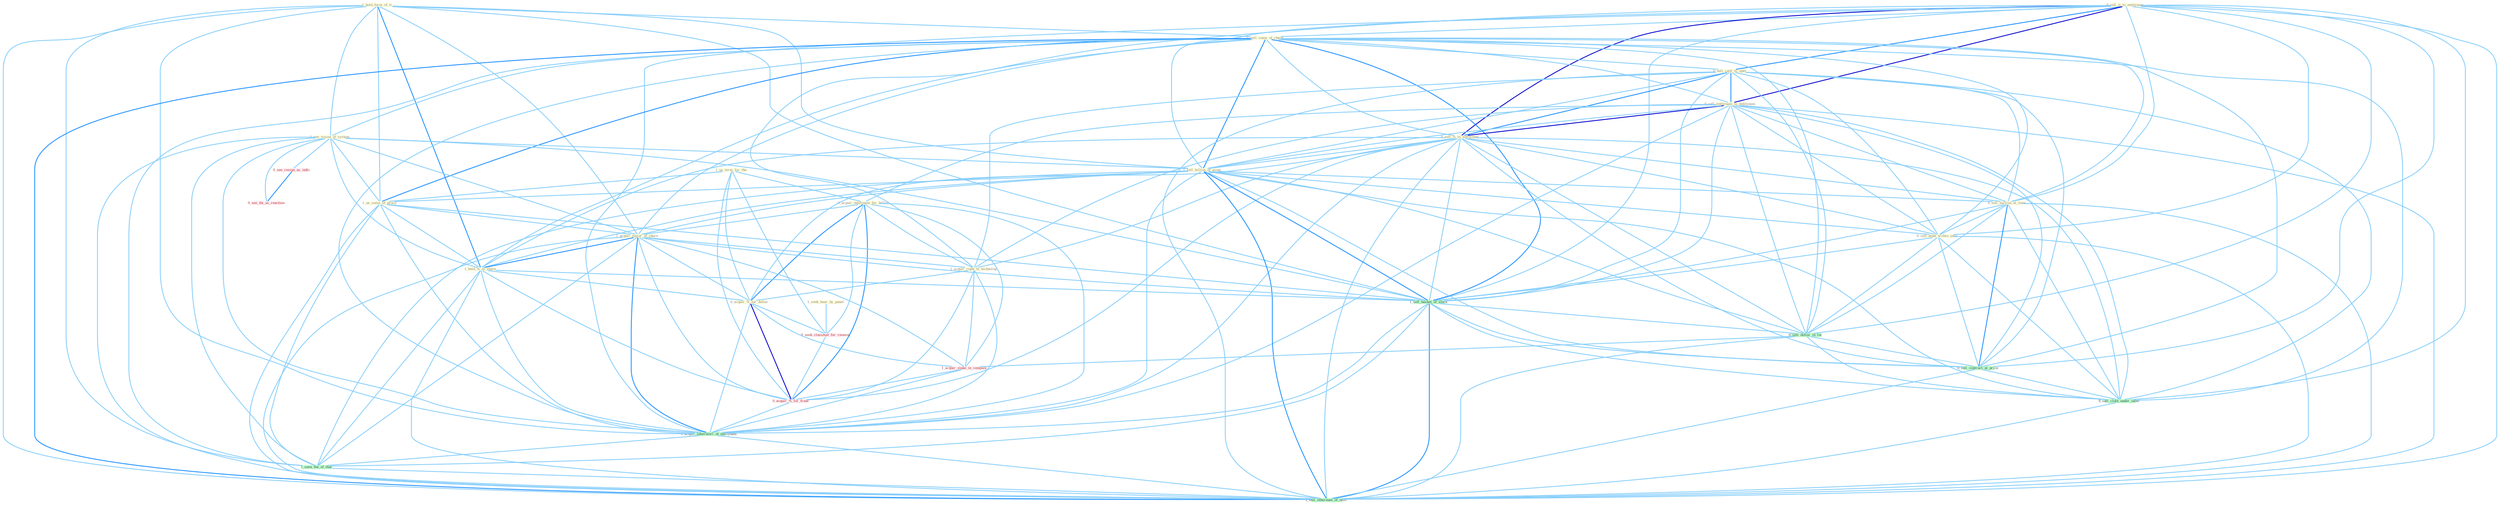 Graph G{ 
    node
    [shape=polygon,style=filled,width=.5,height=.06,color="#BDFCC9",fixedsize=true,fontsize=4,
    fontcolor="#2f4f4f"];
    {node
    [color="#ffffe0", fontcolor="#8b7d6b"] "1_hold_form_of_it " "1_us_term_for_the " "1_seek_hear_by_panel " "0_sell_it_to_entitynam " "1_sell_some_of_check " "1_see_vision_of_system " "0_sell_cattl_to_oper " "0_sell_entitynam_to_entitynam " "0_acquir_entitynam_for_billion " "0_sell_%_to_entitynam " "1_sell_billion_of_asset " "1_us_some_of_proce " "1_acquir_major_of_share " "0_sell_million_at_time " "1_acquir_right_to_technolog " "1_hold_%_of_share " "0_sell_bond_within_year " "0_acquir_%_for_dollar "}
{node [color="#fff0f5", fontcolor="#b22222"] "0_seek_classmat_for_reunion " "0_see_resign_as_indic " "1_acquir_stake_in_compani " "0_acquir_%_for_franc " "0_see_thi_as_reaction "}
edge [color="#B0E2FF"];

	"1_hold_form_of_it " -- "1_sell_some_of_check " [w="1", color="#87cefa" ];
	"1_hold_form_of_it " -- "1_see_vision_of_system " [w="1", color="#87cefa" ];
	"1_hold_form_of_it " -- "1_sell_billion_of_asset " [w="1", color="#87cefa" ];
	"1_hold_form_of_it " -- "1_us_some_of_proce " [w="1", color="#87cefa" ];
	"1_hold_form_of_it " -- "1_acquir_major_of_share " [w="1", color="#87cefa" ];
	"1_hold_form_of_it " -- "1_hold_%_of_share " [w="2", color="#1e90ff" , len=0.8];
	"1_hold_form_of_it " -- "1_sell_basket_of_stock " [w="1", color="#87cefa" ];
	"1_hold_form_of_it " -- "1_acquir_laboratori_of_entitynam " [w="1", color="#87cefa" ];
	"1_hold_form_of_it " -- "1_seen_the_of_that " [w="1", color="#87cefa" ];
	"1_hold_form_of_it " -- "1_sell_othernum_of_offic " [w="1", color="#87cefa" ];
	"1_us_term_for_the " -- "0_acquir_entitynam_for_billion " [w="1", color="#87cefa" ];
	"1_us_term_for_the " -- "1_us_some_of_proce " [w="1", color="#87cefa" ];
	"1_us_term_for_the " -- "0_acquir_%_for_dollar " [w="1", color="#87cefa" ];
	"1_us_term_for_the " -- "0_seek_classmat_for_reunion " [w="1", color="#87cefa" ];
	"1_us_term_for_the " -- "0_acquir_%_for_franc " [w="1", color="#87cefa" ];
	"1_seek_hear_by_panel " -- "0_seek_classmat_for_reunion " [w="1", color="#87cefa" ];
	"0_sell_it_to_entitynam " -- "1_sell_some_of_check " [w="1", color="#87cefa" ];
	"0_sell_it_to_entitynam " -- "0_sell_cattl_to_oper " [w="2", color="#1e90ff" , len=0.8];
	"0_sell_it_to_entitynam " -- "0_sell_entitynam_to_entitynam " [w="3", color="#0000cd" , len=0.6];
	"0_sell_it_to_entitynam " -- "0_sell_%_to_entitynam " [w="3", color="#0000cd" , len=0.6];
	"0_sell_it_to_entitynam " -- "1_sell_billion_of_asset " [w="1", color="#87cefa" ];
	"0_sell_it_to_entitynam " -- "0_sell_million_at_time " [w="1", color="#87cefa" ];
	"0_sell_it_to_entitynam " -- "1_acquir_right_to_technolog " [w="1", color="#87cefa" ];
	"0_sell_it_to_entitynam " -- "0_sell_bond_within_year " [w="1", color="#87cefa" ];
	"0_sell_it_to_entitynam " -- "1_sell_basket_of_stock " [w="1", color="#87cefa" ];
	"0_sell_it_to_entitynam " -- "0_sell_dollar_in_lot " [w="1", color="#87cefa" ];
	"0_sell_it_to_entitynam " -- "0_sell_contract_at_price " [w="1", color="#87cefa" ];
	"0_sell_it_to_entitynam " -- "1_acquir_laboratori_of_entitynam " [w="1", color="#87cefa" ];
	"0_sell_it_to_entitynam " -- "0_sell_cloth_under_label " [w="1", color="#87cefa" ];
	"0_sell_it_to_entitynam " -- "1_sell_othernum_of_offic " [w="1", color="#87cefa" ];
	"1_sell_some_of_check " -- "1_see_vision_of_system " [w="1", color="#87cefa" ];
	"1_sell_some_of_check " -- "0_sell_cattl_to_oper " [w="1", color="#87cefa" ];
	"1_sell_some_of_check " -- "0_sell_entitynam_to_entitynam " [w="1", color="#87cefa" ];
	"1_sell_some_of_check " -- "0_sell_%_to_entitynam " [w="1", color="#87cefa" ];
	"1_sell_some_of_check " -- "1_sell_billion_of_asset " [w="2", color="#1e90ff" , len=0.8];
	"1_sell_some_of_check " -- "1_us_some_of_proce " [w="2", color="#1e90ff" , len=0.8];
	"1_sell_some_of_check " -- "1_acquir_major_of_share " [w="1", color="#87cefa" ];
	"1_sell_some_of_check " -- "0_sell_million_at_time " [w="1", color="#87cefa" ];
	"1_sell_some_of_check " -- "1_hold_%_of_share " [w="1", color="#87cefa" ];
	"1_sell_some_of_check " -- "0_sell_bond_within_year " [w="1", color="#87cefa" ];
	"1_sell_some_of_check " -- "1_sell_basket_of_stock " [w="2", color="#1e90ff" , len=0.8];
	"1_sell_some_of_check " -- "0_sell_dollar_in_lot " [w="1", color="#87cefa" ];
	"1_sell_some_of_check " -- "0_sell_contract_at_price " [w="1", color="#87cefa" ];
	"1_sell_some_of_check " -- "1_acquir_laboratori_of_entitynam " [w="1", color="#87cefa" ];
	"1_sell_some_of_check " -- "0_sell_cloth_under_label " [w="1", color="#87cefa" ];
	"1_sell_some_of_check " -- "1_seen_the_of_that " [w="1", color="#87cefa" ];
	"1_sell_some_of_check " -- "1_sell_othernum_of_offic " [w="2", color="#1e90ff" , len=0.8];
	"1_see_vision_of_system " -- "1_sell_billion_of_asset " [w="1", color="#87cefa" ];
	"1_see_vision_of_system " -- "1_us_some_of_proce " [w="1", color="#87cefa" ];
	"1_see_vision_of_system " -- "1_acquir_major_of_share " [w="1", color="#87cefa" ];
	"1_see_vision_of_system " -- "1_hold_%_of_share " [w="1", color="#87cefa" ];
	"1_see_vision_of_system " -- "1_sell_basket_of_stock " [w="1", color="#87cefa" ];
	"1_see_vision_of_system " -- "0_see_resign_as_indic " [w="1", color="#87cefa" ];
	"1_see_vision_of_system " -- "1_acquir_laboratori_of_entitynam " [w="1", color="#87cefa" ];
	"1_see_vision_of_system " -- "1_seen_the_of_that " [w="1", color="#87cefa" ];
	"1_see_vision_of_system " -- "1_sell_othernum_of_offic " [w="1", color="#87cefa" ];
	"1_see_vision_of_system " -- "0_see_thi_as_reaction " [w="1", color="#87cefa" ];
	"0_sell_cattl_to_oper " -- "0_sell_entitynam_to_entitynam " [w="2", color="#1e90ff" , len=0.8];
	"0_sell_cattl_to_oper " -- "0_sell_%_to_entitynam " [w="2", color="#1e90ff" , len=0.8];
	"0_sell_cattl_to_oper " -- "1_sell_billion_of_asset " [w="1", color="#87cefa" ];
	"0_sell_cattl_to_oper " -- "0_sell_million_at_time " [w="1", color="#87cefa" ];
	"0_sell_cattl_to_oper " -- "1_acquir_right_to_technolog " [w="1", color="#87cefa" ];
	"0_sell_cattl_to_oper " -- "0_sell_bond_within_year " [w="1", color="#87cefa" ];
	"0_sell_cattl_to_oper " -- "1_sell_basket_of_stock " [w="1", color="#87cefa" ];
	"0_sell_cattl_to_oper " -- "0_sell_dollar_in_lot " [w="1", color="#87cefa" ];
	"0_sell_cattl_to_oper " -- "0_sell_contract_at_price " [w="1", color="#87cefa" ];
	"0_sell_cattl_to_oper " -- "0_sell_cloth_under_label " [w="1", color="#87cefa" ];
	"0_sell_cattl_to_oper " -- "1_sell_othernum_of_offic " [w="1", color="#87cefa" ];
	"0_sell_entitynam_to_entitynam " -- "0_acquir_entitynam_for_billion " [w="1", color="#87cefa" ];
	"0_sell_entitynam_to_entitynam " -- "0_sell_%_to_entitynam " [w="3", color="#0000cd" , len=0.6];
	"0_sell_entitynam_to_entitynam " -- "1_sell_billion_of_asset " [w="1", color="#87cefa" ];
	"0_sell_entitynam_to_entitynam " -- "0_sell_million_at_time " [w="1", color="#87cefa" ];
	"0_sell_entitynam_to_entitynam " -- "1_acquir_right_to_technolog " [w="1", color="#87cefa" ];
	"0_sell_entitynam_to_entitynam " -- "0_sell_bond_within_year " [w="1", color="#87cefa" ];
	"0_sell_entitynam_to_entitynam " -- "1_sell_basket_of_stock " [w="1", color="#87cefa" ];
	"0_sell_entitynam_to_entitynam " -- "0_sell_dollar_in_lot " [w="1", color="#87cefa" ];
	"0_sell_entitynam_to_entitynam " -- "0_sell_contract_at_price " [w="1", color="#87cefa" ];
	"0_sell_entitynam_to_entitynam " -- "1_acquir_laboratori_of_entitynam " [w="1", color="#87cefa" ];
	"0_sell_entitynam_to_entitynam " -- "0_sell_cloth_under_label " [w="1", color="#87cefa" ];
	"0_sell_entitynam_to_entitynam " -- "1_sell_othernum_of_offic " [w="1", color="#87cefa" ];
	"0_acquir_entitynam_for_billion " -- "1_acquir_major_of_share " [w="1", color="#87cefa" ];
	"0_acquir_entitynam_for_billion " -- "1_acquir_right_to_technolog " [w="1", color="#87cefa" ];
	"0_acquir_entitynam_for_billion " -- "0_acquir_%_for_dollar " [w="2", color="#1e90ff" , len=0.8];
	"0_acquir_entitynam_for_billion " -- "0_seek_classmat_for_reunion " [w="1", color="#87cefa" ];
	"0_acquir_entitynam_for_billion " -- "1_acquir_stake_in_compani " [w="1", color="#87cefa" ];
	"0_acquir_entitynam_for_billion " -- "0_acquir_%_for_franc " [w="2", color="#1e90ff" , len=0.8];
	"0_acquir_entitynam_for_billion " -- "1_acquir_laboratori_of_entitynam " [w="1", color="#87cefa" ];
	"0_sell_%_to_entitynam " -- "1_sell_billion_of_asset " [w="1", color="#87cefa" ];
	"0_sell_%_to_entitynam " -- "0_sell_million_at_time " [w="1", color="#87cefa" ];
	"0_sell_%_to_entitynam " -- "1_acquir_right_to_technolog " [w="1", color="#87cefa" ];
	"0_sell_%_to_entitynam " -- "1_hold_%_of_share " [w="1", color="#87cefa" ];
	"0_sell_%_to_entitynam " -- "0_sell_bond_within_year " [w="1", color="#87cefa" ];
	"0_sell_%_to_entitynam " -- "0_acquir_%_for_dollar " [w="1", color="#87cefa" ];
	"0_sell_%_to_entitynam " -- "1_sell_basket_of_stock " [w="1", color="#87cefa" ];
	"0_sell_%_to_entitynam " -- "0_sell_dollar_in_lot " [w="1", color="#87cefa" ];
	"0_sell_%_to_entitynam " -- "0_acquir_%_for_franc " [w="1", color="#87cefa" ];
	"0_sell_%_to_entitynam " -- "0_sell_contract_at_price " [w="1", color="#87cefa" ];
	"0_sell_%_to_entitynam " -- "1_acquir_laboratori_of_entitynam " [w="1", color="#87cefa" ];
	"0_sell_%_to_entitynam " -- "0_sell_cloth_under_label " [w="1", color="#87cefa" ];
	"0_sell_%_to_entitynam " -- "1_sell_othernum_of_offic " [w="1", color="#87cefa" ];
	"1_sell_billion_of_asset " -- "1_us_some_of_proce " [w="1", color="#87cefa" ];
	"1_sell_billion_of_asset " -- "1_acquir_major_of_share " [w="1", color="#87cefa" ];
	"1_sell_billion_of_asset " -- "0_sell_million_at_time " [w="1", color="#87cefa" ];
	"1_sell_billion_of_asset " -- "1_hold_%_of_share " [w="1", color="#87cefa" ];
	"1_sell_billion_of_asset " -- "0_sell_bond_within_year " [w="1", color="#87cefa" ];
	"1_sell_billion_of_asset " -- "1_sell_basket_of_stock " [w="2", color="#1e90ff" , len=0.8];
	"1_sell_billion_of_asset " -- "0_sell_dollar_in_lot " [w="1", color="#87cefa" ];
	"1_sell_billion_of_asset " -- "0_sell_contract_at_price " [w="1", color="#87cefa" ];
	"1_sell_billion_of_asset " -- "1_acquir_laboratori_of_entitynam " [w="1", color="#87cefa" ];
	"1_sell_billion_of_asset " -- "0_sell_cloth_under_label " [w="1", color="#87cefa" ];
	"1_sell_billion_of_asset " -- "1_seen_the_of_that " [w="1", color="#87cefa" ];
	"1_sell_billion_of_asset " -- "1_sell_othernum_of_offic " [w="2", color="#1e90ff" , len=0.8];
	"1_us_some_of_proce " -- "1_acquir_major_of_share " [w="1", color="#87cefa" ];
	"1_us_some_of_proce " -- "1_hold_%_of_share " [w="1", color="#87cefa" ];
	"1_us_some_of_proce " -- "1_sell_basket_of_stock " [w="1", color="#87cefa" ];
	"1_us_some_of_proce " -- "1_acquir_laboratori_of_entitynam " [w="1", color="#87cefa" ];
	"1_us_some_of_proce " -- "1_seen_the_of_that " [w="1", color="#87cefa" ];
	"1_us_some_of_proce " -- "1_sell_othernum_of_offic " [w="1", color="#87cefa" ];
	"1_acquir_major_of_share " -- "1_acquir_right_to_technolog " [w="1", color="#87cefa" ];
	"1_acquir_major_of_share " -- "1_hold_%_of_share " [w="2", color="#1e90ff" , len=0.8];
	"1_acquir_major_of_share " -- "0_acquir_%_for_dollar " [w="1", color="#87cefa" ];
	"1_acquir_major_of_share " -- "1_sell_basket_of_stock " [w="1", color="#87cefa" ];
	"1_acquir_major_of_share " -- "1_acquir_stake_in_compani " [w="1", color="#87cefa" ];
	"1_acquir_major_of_share " -- "0_acquir_%_for_franc " [w="1", color="#87cefa" ];
	"1_acquir_major_of_share " -- "1_acquir_laboratori_of_entitynam " [w="2", color="#1e90ff" , len=0.8];
	"1_acquir_major_of_share " -- "1_seen_the_of_that " [w="1", color="#87cefa" ];
	"1_acquir_major_of_share " -- "1_sell_othernum_of_offic " [w="1", color="#87cefa" ];
	"0_sell_million_at_time " -- "0_sell_bond_within_year " [w="1", color="#87cefa" ];
	"0_sell_million_at_time " -- "1_sell_basket_of_stock " [w="1", color="#87cefa" ];
	"0_sell_million_at_time " -- "0_sell_dollar_in_lot " [w="1", color="#87cefa" ];
	"0_sell_million_at_time " -- "0_sell_contract_at_price " [w="2", color="#1e90ff" , len=0.8];
	"0_sell_million_at_time " -- "0_sell_cloth_under_label " [w="1", color="#87cefa" ];
	"0_sell_million_at_time " -- "1_sell_othernum_of_offic " [w="1", color="#87cefa" ];
	"1_acquir_right_to_technolog " -- "0_acquir_%_for_dollar " [w="1", color="#87cefa" ];
	"1_acquir_right_to_technolog " -- "1_acquir_stake_in_compani " [w="1", color="#87cefa" ];
	"1_acquir_right_to_technolog " -- "0_acquir_%_for_franc " [w="1", color="#87cefa" ];
	"1_acquir_right_to_technolog " -- "1_acquir_laboratori_of_entitynam " [w="1", color="#87cefa" ];
	"1_hold_%_of_share " -- "0_acquir_%_for_dollar " [w="1", color="#87cefa" ];
	"1_hold_%_of_share " -- "1_sell_basket_of_stock " [w="1", color="#87cefa" ];
	"1_hold_%_of_share " -- "0_acquir_%_for_franc " [w="1", color="#87cefa" ];
	"1_hold_%_of_share " -- "1_acquir_laboratori_of_entitynam " [w="1", color="#87cefa" ];
	"1_hold_%_of_share " -- "1_seen_the_of_that " [w="1", color="#87cefa" ];
	"1_hold_%_of_share " -- "1_sell_othernum_of_offic " [w="1", color="#87cefa" ];
	"0_sell_bond_within_year " -- "1_sell_basket_of_stock " [w="1", color="#87cefa" ];
	"0_sell_bond_within_year " -- "0_sell_dollar_in_lot " [w="1", color="#87cefa" ];
	"0_sell_bond_within_year " -- "0_sell_contract_at_price " [w="1", color="#87cefa" ];
	"0_sell_bond_within_year " -- "0_sell_cloth_under_label " [w="1", color="#87cefa" ];
	"0_sell_bond_within_year " -- "1_sell_othernum_of_offic " [w="1", color="#87cefa" ];
	"0_acquir_%_for_dollar " -- "0_seek_classmat_for_reunion " [w="1", color="#87cefa" ];
	"0_acquir_%_for_dollar " -- "1_acquir_stake_in_compani " [w="1", color="#87cefa" ];
	"0_acquir_%_for_dollar " -- "0_acquir_%_for_franc " [w="3", color="#0000cd" , len=0.6];
	"0_acquir_%_for_dollar " -- "1_acquir_laboratori_of_entitynam " [w="1", color="#87cefa" ];
	"0_seek_classmat_for_reunion " -- "0_acquir_%_for_franc " [w="1", color="#87cefa" ];
	"1_sell_basket_of_stock " -- "0_sell_dollar_in_lot " [w="1", color="#87cefa" ];
	"1_sell_basket_of_stock " -- "0_sell_contract_at_price " [w="1", color="#87cefa" ];
	"1_sell_basket_of_stock " -- "1_acquir_laboratori_of_entitynam " [w="1", color="#87cefa" ];
	"1_sell_basket_of_stock " -- "0_sell_cloth_under_label " [w="1", color="#87cefa" ];
	"1_sell_basket_of_stock " -- "1_seen_the_of_that " [w="1", color="#87cefa" ];
	"1_sell_basket_of_stock " -- "1_sell_othernum_of_offic " [w="2", color="#1e90ff" , len=0.8];
	"0_sell_dollar_in_lot " -- "1_acquir_stake_in_compani " [w="1", color="#87cefa" ];
	"0_sell_dollar_in_lot " -- "0_sell_contract_at_price " [w="1", color="#87cefa" ];
	"0_sell_dollar_in_lot " -- "0_sell_cloth_under_label " [w="1", color="#87cefa" ];
	"0_sell_dollar_in_lot " -- "1_sell_othernum_of_offic " [w="1", color="#87cefa" ];
	"0_see_resign_as_indic " -- "0_see_thi_as_reaction " [w="2", color="#1e90ff" , len=0.8];
	"1_acquir_stake_in_compani " -- "0_acquir_%_for_franc " [w="1", color="#87cefa" ];
	"1_acquir_stake_in_compani " -- "1_acquir_laboratori_of_entitynam " [w="1", color="#87cefa" ];
	"0_acquir_%_for_franc " -- "1_acquir_laboratori_of_entitynam " [w="1", color="#87cefa" ];
	"0_sell_contract_at_price " -- "0_sell_cloth_under_label " [w="1", color="#87cefa" ];
	"0_sell_contract_at_price " -- "1_sell_othernum_of_offic " [w="1", color="#87cefa" ];
	"1_acquir_laboratori_of_entitynam " -- "1_seen_the_of_that " [w="1", color="#87cefa" ];
	"1_acquir_laboratori_of_entitynam " -- "1_sell_othernum_of_offic " [w="1", color="#87cefa" ];
	"0_sell_cloth_under_label " -- "1_sell_othernum_of_offic " [w="1", color="#87cefa" ];
	"1_seen_the_of_that " -- "1_sell_othernum_of_offic " [w="1", color="#87cefa" ];
}